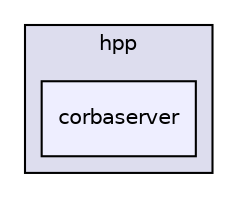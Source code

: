 digraph "corbaserver" {
  compound=true
  node [ fontsize="10", fontname="Helvetica"];
  edge [ labelfontsize="10", labelfontname="Helvetica"];
  subgraph clusterdir_87882f463c1f563717a22859a8fe91dd {
    graph [ bgcolor="#ddddee", pencolor="black", label="hpp" fontname="Helvetica", fontsize="10", URL="dir_87882f463c1f563717a22859a8fe91dd.html"]
  dir_19301abaccadef14b656ac5321bb1bd7 [shape=box, label="corbaserver", style="filled", fillcolor="#eeeeff", pencolor="black", URL="dir_19301abaccadef14b656ac5321bb1bd7.html"];
  }
}
